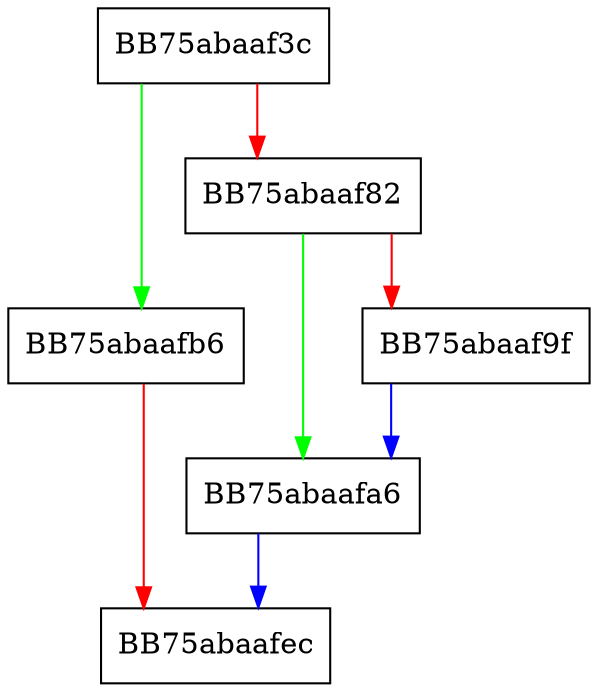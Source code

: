 digraph set {
  node [shape="box"];
  graph [splines=ortho];
  BB75abaaf3c -> BB75abaafb6 [color="green"];
  BB75abaaf3c -> BB75abaaf82 [color="red"];
  BB75abaaf82 -> BB75abaafa6 [color="green"];
  BB75abaaf82 -> BB75abaaf9f [color="red"];
  BB75abaaf9f -> BB75abaafa6 [color="blue"];
  BB75abaafa6 -> BB75abaafec [color="blue"];
  BB75abaafb6 -> BB75abaafec [color="red"];
}